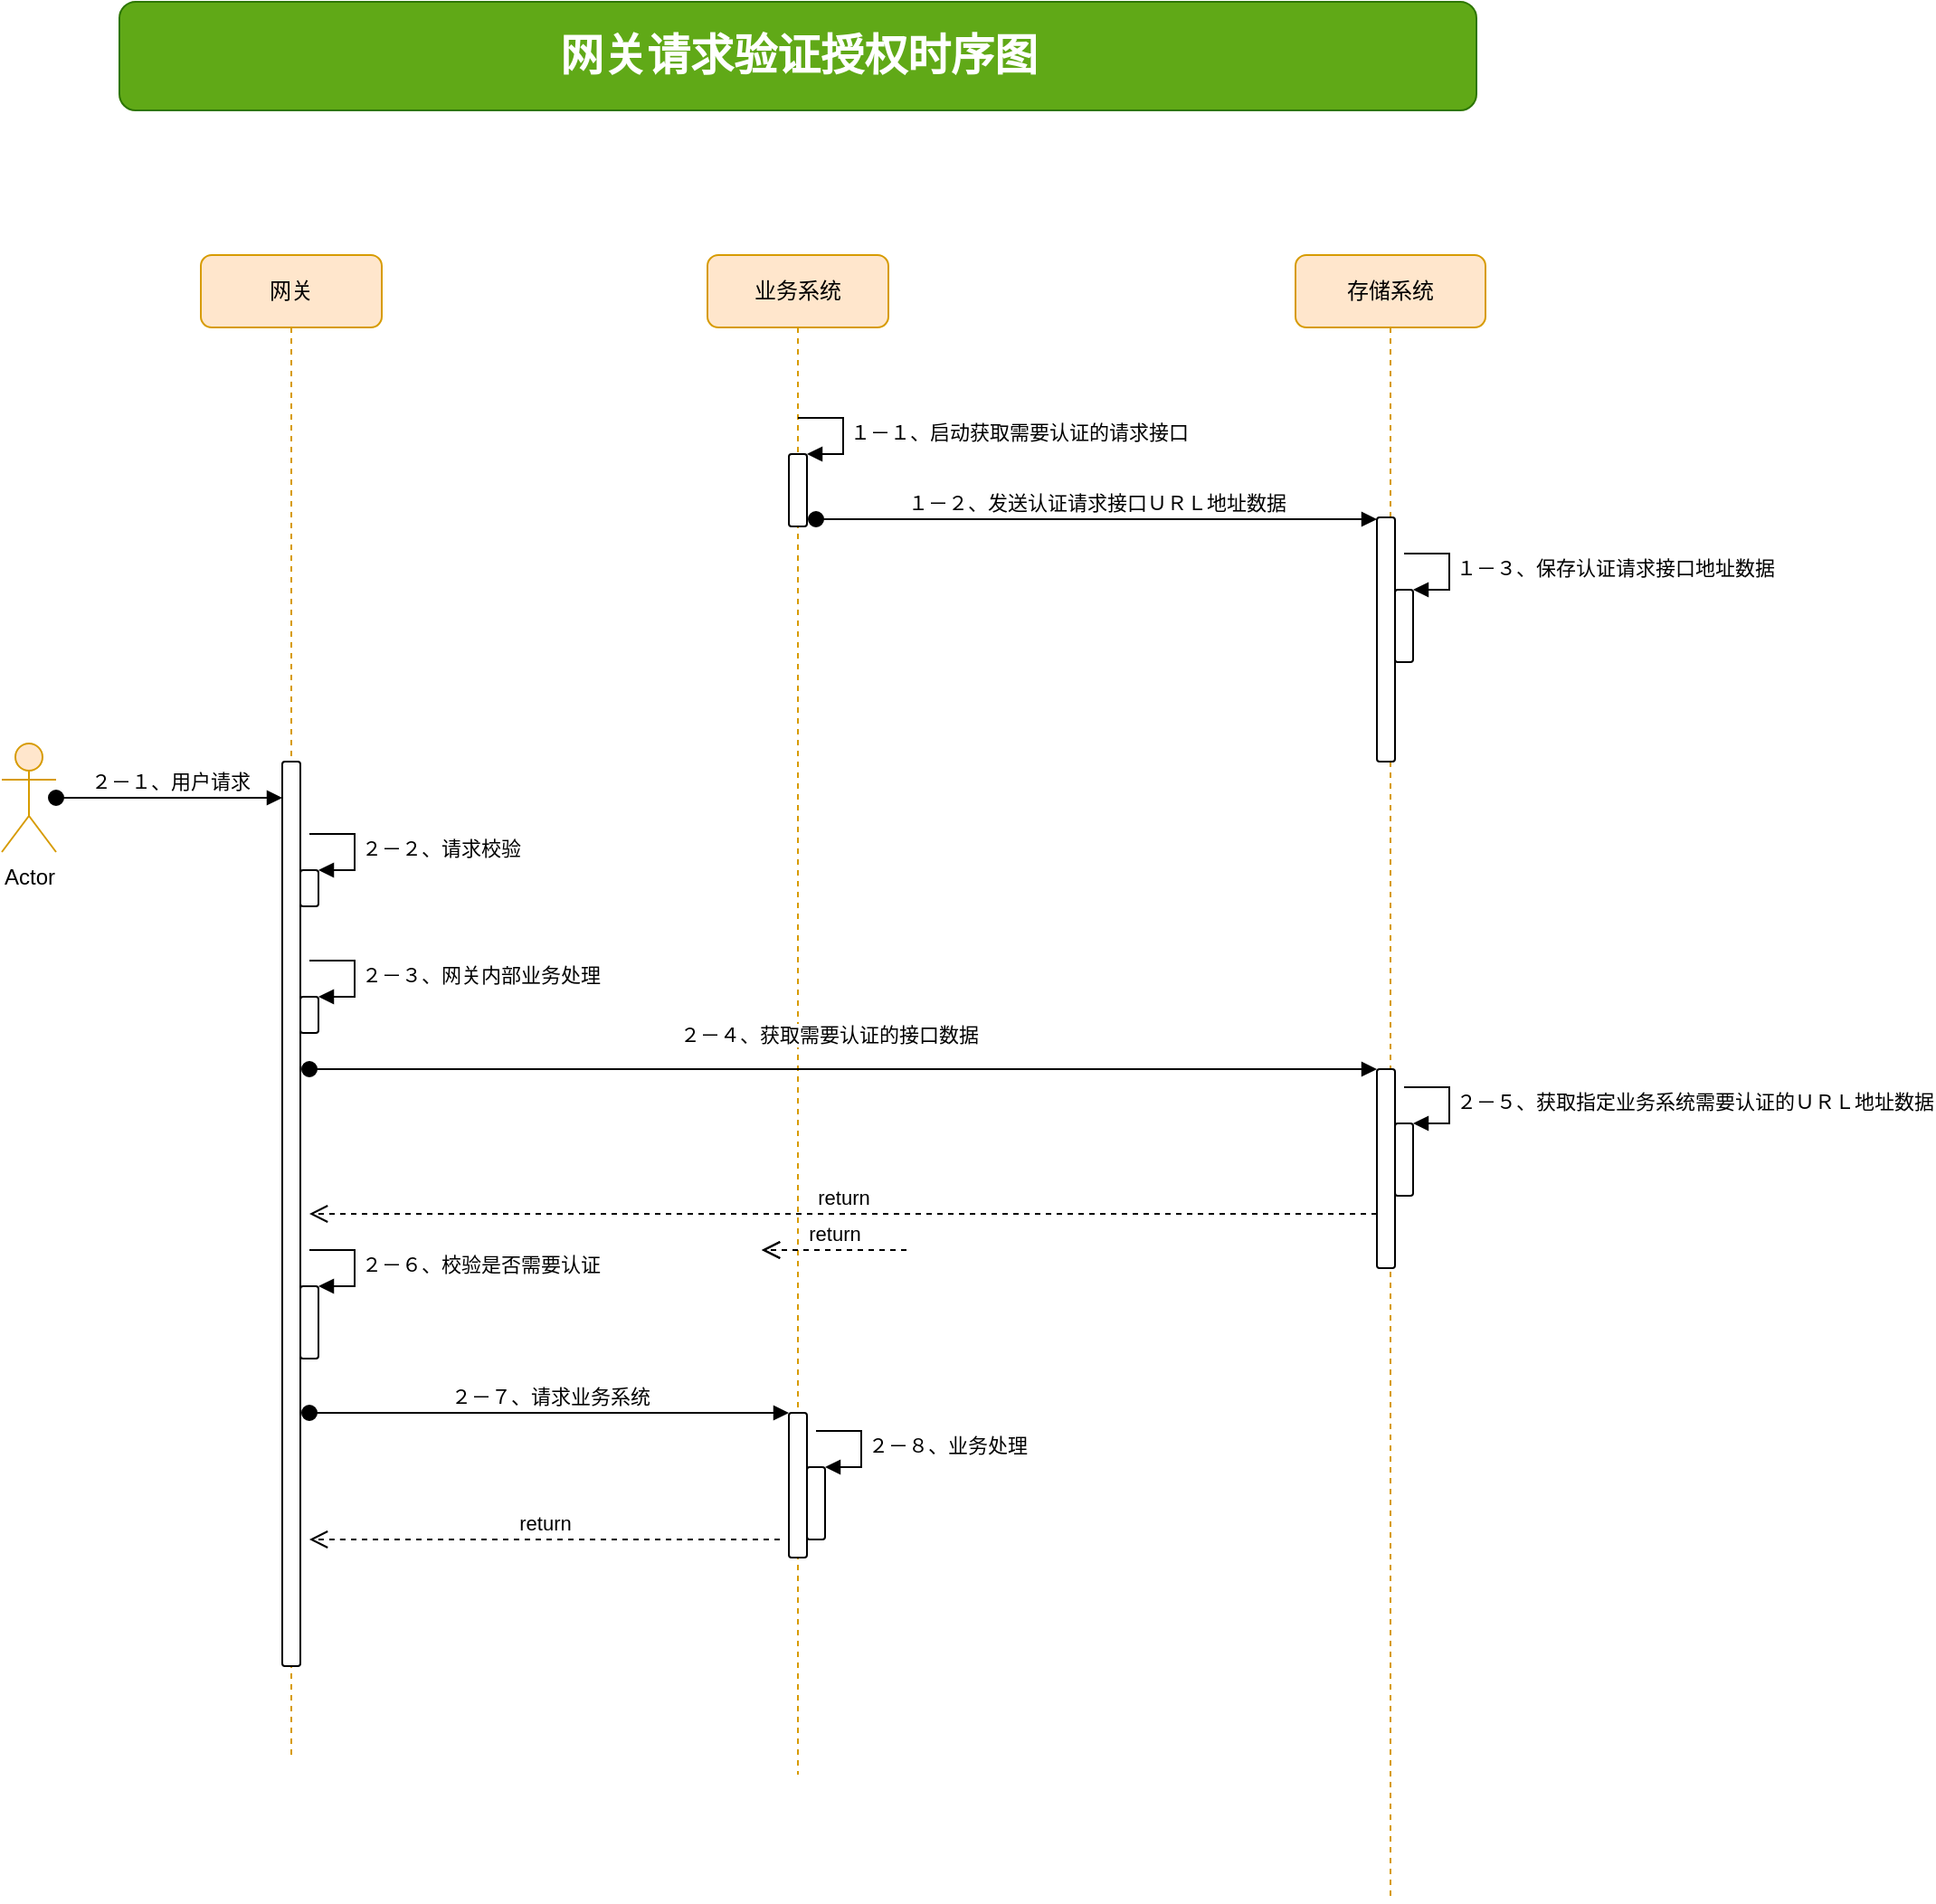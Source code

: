 <mxfile version="13.6.6" type="github">
  <diagram name="Page-1" id="13e1069c-82ec-6db2-03f1-153e76fe0fe0">
    <mxGraphModel dx="1422" dy="762" grid="1" gridSize="10" guides="1" tooltips="1" connect="1" arrows="1" fold="1" page="1" pageScale="1" pageWidth="1100" pageHeight="850" background="#ffffff" math="0" shadow="0">
      <root>
        <mxCell id="0" />
        <mxCell id="1" parent="0" />
        <mxCell id="TTe2G5oilSCbtVJDa9s6-26" value="Actor" style="shape=umlActor;verticalLabelPosition=bottom;verticalAlign=top;html=1;rounded=1;fillColor=#ffe6cc;strokeColor=#d79b00;" vertex="1" parent="1">
          <mxGeometry x="90" y="510" width="30" height="60" as="geometry" />
        </mxCell>
        <mxCell id="TTe2G5oilSCbtVJDa9s6-27" value="网关" style="shape=umlLifeline;perimeter=lifelinePerimeter;whiteSpace=wrap;html=1;container=1;collapsible=0;recursiveResize=0;outlineConnect=0;rounded=1;fillColor=#ffe6cc;strokeColor=#d79b00;" vertex="1" parent="1">
          <mxGeometry x="200" y="240" width="100" height="830" as="geometry" />
        </mxCell>
        <mxCell id="TTe2G5oilSCbtVJDa9s6-32" value="" style="html=1;points=[];perimeter=orthogonalPerimeter;rounded=1;fillColor=#FFFFFF;" vertex="1" parent="TTe2G5oilSCbtVJDa9s6-27">
          <mxGeometry x="45" y="280" width="10" height="500" as="geometry" />
        </mxCell>
        <mxCell id="TTe2G5oilSCbtVJDa9s6-46" value="" style="html=1;points=[];perimeter=orthogonalPerimeter;rounded=1;fillColor=#FFFFFF;" vertex="1" parent="TTe2G5oilSCbtVJDa9s6-27">
          <mxGeometry x="55" y="340" width="10" height="20" as="geometry" />
        </mxCell>
        <mxCell id="TTe2G5oilSCbtVJDa9s6-47" value="２－２、请求校验" style="edgeStyle=orthogonalEdgeStyle;html=1;align=left;spacingLeft=2;endArrow=block;rounded=0;entryX=1;entryY=0;" edge="1" target="TTe2G5oilSCbtVJDa9s6-46" parent="TTe2G5oilSCbtVJDa9s6-27">
          <mxGeometry relative="1" as="geometry">
            <mxPoint x="60" y="320" as="sourcePoint" />
            <Array as="points">
              <mxPoint x="85" y="320" />
            </Array>
          </mxGeometry>
        </mxCell>
        <mxCell id="TTe2G5oilSCbtVJDa9s6-61" value="" style="html=1;points=[];perimeter=orthogonalPerimeter;rounded=1;fillColor=#FFFFFF;" vertex="1" parent="TTe2G5oilSCbtVJDa9s6-27">
          <mxGeometry x="55" y="410" width="10" height="20" as="geometry" />
        </mxCell>
        <mxCell id="TTe2G5oilSCbtVJDa9s6-62" value="２－３、网关内部业务处理" style="edgeStyle=orthogonalEdgeStyle;html=1;align=left;spacingLeft=2;endArrow=block;rounded=0;entryX=1;entryY=0;" edge="1" target="TTe2G5oilSCbtVJDa9s6-61" parent="TTe2G5oilSCbtVJDa9s6-27">
          <mxGeometry relative="1" as="geometry">
            <mxPoint x="60" y="390" as="sourcePoint" />
            <Array as="points">
              <mxPoint x="85" y="390" />
            </Array>
          </mxGeometry>
        </mxCell>
        <mxCell id="TTe2G5oilSCbtVJDa9s6-63" value="" style="html=1;points=[];perimeter=orthogonalPerimeter;rounded=1;fillColor=#FFFFFF;" vertex="1" parent="TTe2G5oilSCbtVJDa9s6-27">
          <mxGeometry x="55" y="570" width="10" height="40" as="geometry" />
        </mxCell>
        <mxCell id="TTe2G5oilSCbtVJDa9s6-64" value="２－６、校验是否需要认证" style="edgeStyle=orthogonalEdgeStyle;html=1;align=left;spacingLeft=2;endArrow=block;rounded=0;entryX=1;entryY=0;" edge="1" target="TTe2G5oilSCbtVJDa9s6-63" parent="TTe2G5oilSCbtVJDa9s6-27">
          <mxGeometry relative="1" as="geometry">
            <mxPoint x="60" y="550" as="sourcePoint" />
            <Array as="points">
              <mxPoint x="85" y="550" />
            </Array>
          </mxGeometry>
        </mxCell>
        <mxCell id="TTe2G5oilSCbtVJDa9s6-28" value="业务系统" style="shape=umlLifeline;perimeter=lifelinePerimeter;whiteSpace=wrap;html=1;container=1;collapsible=0;recursiveResize=0;outlineConnect=0;rounded=1;fillColor=#ffe6cc;strokeColor=#d79b00;" vertex="1" parent="1">
          <mxGeometry x="480" y="240" width="100" height="840" as="geometry" />
        </mxCell>
        <mxCell id="TTe2G5oilSCbtVJDa9s6-38" value="" style="html=1;points=[];perimeter=orthogonalPerimeter;rounded=1;fillColor=#FFFFFF;" vertex="1" parent="TTe2G5oilSCbtVJDa9s6-28">
          <mxGeometry x="45" y="110" width="10" height="40" as="geometry" />
        </mxCell>
        <mxCell id="TTe2G5oilSCbtVJDa9s6-39" value="１－１、启动获取需要认证的请求接口" style="edgeStyle=orthogonalEdgeStyle;html=1;align=left;spacingLeft=2;endArrow=block;rounded=0;entryX=1;entryY=0;" edge="1" target="TTe2G5oilSCbtVJDa9s6-38" parent="TTe2G5oilSCbtVJDa9s6-28">
          <mxGeometry relative="1" as="geometry">
            <mxPoint x="50" y="90" as="sourcePoint" />
            <Array as="points">
              <mxPoint x="75" y="90" />
            </Array>
          </mxGeometry>
        </mxCell>
        <mxCell id="TTe2G5oilSCbtVJDa9s6-67" value="" style="html=1;points=[];perimeter=orthogonalPerimeter;rounded=1;fillColor=#FFFFFF;" vertex="1" parent="TTe2G5oilSCbtVJDa9s6-28">
          <mxGeometry x="45" y="640" width="10" height="80" as="geometry" />
        </mxCell>
        <mxCell id="TTe2G5oilSCbtVJDa9s6-69" value="" style="html=1;points=[];perimeter=orthogonalPerimeter;rounded=1;fillColor=#FFFFFF;" vertex="1" parent="TTe2G5oilSCbtVJDa9s6-28">
          <mxGeometry x="55" y="670" width="10" height="40" as="geometry" />
        </mxCell>
        <mxCell id="TTe2G5oilSCbtVJDa9s6-70" value="２－８、业务处理" style="edgeStyle=orthogonalEdgeStyle;html=1;align=left;spacingLeft=2;endArrow=block;rounded=0;entryX=1;entryY=0;" edge="1" target="TTe2G5oilSCbtVJDa9s6-69" parent="TTe2G5oilSCbtVJDa9s6-28">
          <mxGeometry relative="1" as="geometry">
            <mxPoint x="60" y="650" as="sourcePoint" />
            <Array as="points">
              <mxPoint x="85" y="650" />
            </Array>
          </mxGeometry>
        </mxCell>
        <mxCell id="TTe2G5oilSCbtVJDa9s6-33" value="２－１、用户请求" style="html=1;verticalAlign=bottom;startArrow=oval;endArrow=block;startSize=8;" edge="1" target="TTe2G5oilSCbtVJDa9s6-32" parent="1" source="TTe2G5oilSCbtVJDa9s6-26">
          <mxGeometry relative="1" as="geometry">
            <mxPoint x="185" y="360" as="sourcePoint" />
          </mxGeometry>
        </mxCell>
        <mxCell id="TTe2G5oilSCbtVJDa9s6-36" value="&lt;font style=&quot;font-size: 24px&quot;&gt;&lt;b&gt;网关请求验证授权时序图&lt;/b&gt;&lt;/font&gt;" style="html=1;rounded=1;fillColor=#60a917;strokeColor=#2D7600;fontColor=#ffffff;" vertex="1" parent="1">
          <mxGeometry x="155" y="100" width="750" height="60" as="geometry" />
        </mxCell>
        <mxCell id="TTe2G5oilSCbtVJDa9s6-37" value="存储系统" style="shape=umlLifeline;perimeter=lifelinePerimeter;whiteSpace=wrap;html=1;container=1;collapsible=0;recursiveResize=0;outlineConnect=0;rounded=1;fillColor=#ffe6cc;strokeColor=#d79b00;" vertex="1" parent="1">
          <mxGeometry x="805" y="240" width="105" height="910" as="geometry" />
        </mxCell>
        <mxCell id="TTe2G5oilSCbtVJDa9s6-41" value="" style="html=1;points=[];perimeter=orthogonalPerimeter;rounded=1;fillColor=#FFFFFF;" vertex="1" parent="TTe2G5oilSCbtVJDa9s6-37">
          <mxGeometry x="45" y="145" width="10" height="135" as="geometry" />
        </mxCell>
        <mxCell id="TTe2G5oilSCbtVJDa9s6-43" value="" style="html=1;points=[];perimeter=orthogonalPerimeter;rounded=1;fillColor=#FFFFFF;" vertex="1" parent="TTe2G5oilSCbtVJDa9s6-37">
          <mxGeometry x="55" y="185" width="10" height="40" as="geometry" />
        </mxCell>
        <mxCell id="TTe2G5oilSCbtVJDa9s6-44" value="１－３、保存认证请求接口地址数据" style="edgeStyle=orthogonalEdgeStyle;html=1;align=left;spacingLeft=2;endArrow=block;rounded=0;entryX=1;entryY=0;" edge="1" target="TTe2G5oilSCbtVJDa9s6-43" parent="TTe2G5oilSCbtVJDa9s6-37">
          <mxGeometry relative="1" as="geometry">
            <mxPoint x="60" y="165" as="sourcePoint" />
            <Array as="points">
              <mxPoint x="85" y="165" />
            </Array>
          </mxGeometry>
        </mxCell>
        <mxCell id="TTe2G5oilSCbtVJDa9s6-50" value="" style="html=1;points=[];perimeter=orthogonalPerimeter;rounded=1;fillColor=#FFFFFF;" vertex="1" parent="TTe2G5oilSCbtVJDa9s6-37">
          <mxGeometry x="45" y="450" width="10" height="110" as="geometry" />
        </mxCell>
        <mxCell id="TTe2G5oilSCbtVJDa9s6-58" value="" style="html=1;points=[];perimeter=orthogonalPerimeter;rounded=1;fillColor=#FFFFFF;" vertex="1" parent="TTe2G5oilSCbtVJDa9s6-37">
          <mxGeometry x="55" y="480" width="10" height="40" as="geometry" />
        </mxCell>
        <mxCell id="TTe2G5oilSCbtVJDa9s6-59" value="２－５、获取指定业务系统需要认证的ＵＲＬ地址数据" style="edgeStyle=orthogonalEdgeStyle;html=1;align=left;spacingLeft=2;endArrow=block;rounded=0;entryX=1;entryY=0;" edge="1" target="TTe2G5oilSCbtVJDa9s6-58" parent="TTe2G5oilSCbtVJDa9s6-37">
          <mxGeometry relative="1" as="geometry">
            <mxPoint x="60" y="460" as="sourcePoint" />
            <Array as="points">
              <mxPoint x="85" y="460" />
            </Array>
          </mxGeometry>
        </mxCell>
        <mxCell id="TTe2G5oilSCbtVJDa9s6-42" value="１－２、发送认证请求接口ＵＲＬ地址数据" style="html=1;verticalAlign=bottom;startArrow=oval;endArrow=block;startSize=8;exitX=1.5;exitY=0.9;exitDx=0;exitDy=0;exitPerimeter=0;" edge="1" target="TTe2G5oilSCbtVJDa9s6-41" parent="1" source="TTe2G5oilSCbtVJDa9s6-38">
          <mxGeometry relative="1" as="geometry">
            <mxPoint x="790" y="385" as="sourcePoint" />
          </mxGeometry>
        </mxCell>
        <mxCell id="TTe2G5oilSCbtVJDa9s6-51" value="２－４、获取需要认证的接口数据" style="html=1;verticalAlign=bottom;startArrow=oval;endArrow=block;startSize=8;" edge="1" target="TTe2G5oilSCbtVJDa9s6-50" parent="1">
          <mxGeometry x="-0.033" y="10" relative="1" as="geometry">
            <mxPoint x="260" y="690" as="sourcePoint" />
            <mxPoint x="1" as="offset" />
          </mxGeometry>
        </mxCell>
        <mxCell id="TTe2G5oilSCbtVJDa9s6-60" value="return" style="html=1;verticalAlign=bottom;endArrow=open;dashed=1;endSize=8;" edge="1" parent="1">
          <mxGeometry relative="1" as="geometry">
            <mxPoint x="850" y="770" as="sourcePoint" />
            <mxPoint x="260" y="770" as="targetPoint" />
          </mxGeometry>
        </mxCell>
        <mxCell id="TTe2G5oilSCbtVJDa9s6-68" value="２－７、请求业务系统" style="html=1;verticalAlign=bottom;startArrow=oval;endArrow=block;startSize=8;" edge="1" target="TTe2G5oilSCbtVJDa9s6-67" parent="1">
          <mxGeometry relative="1" as="geometry">
            <mxPoint x="260" y="880" as="sourcePoint" />
          </mxGeometry>
        </mxCell>
        <mxCell id="TTe2G5oilSCbtVJDa9s6-72" value="return" style="html=1;verticalAlign=bottom;endArrow=open;dashed=1;endSize=8;" edge="1" parent="1">
          <mxGeometry relative="1" as="geometry">
            <mxPoint x="590" y="790" as="sourcePoint" />
            <mxPoint x="510" y="790" as="targetPoint" />
          </mxGeometry>
        </mxCell>
        <mxCell id="TTe2G5oilSCbtVJDa9s6-73" value="return" style="html=1;verticalAlign=bottom;endArrow=open;dashed=1;endSize=8;" edge="1" parent="1">
          <mxGeometry relative="1" as="geometry">
            <mxPoint x="590" y="790" as="sourcePoint" />
            <mxPoint x="510" y="790" as="targetPoint" />
          </mxGeometry>
        </mxCell>
        <mxCell id="TTe2G5oilSCbtVJDa9s6-74" value="return" style="html=1;verticalAlign=bottom;endArrow=open;dashed=1;endSize=8;" edge="1" parent="1">
          <mxGeometry relative="1" as="geometry">
            <mxPoint x="520" y="950" as="sourcePoint" />
            <mxPoint x="260" y="950" as="targetPoint" />
            <Array as="points">
              <mxPoint x="270" y="950" />
            </Array>
          </mxGeometry>
        </mxCell>
      </root>
    </mxGraphModel>
  </diagram>
</mxfile>
